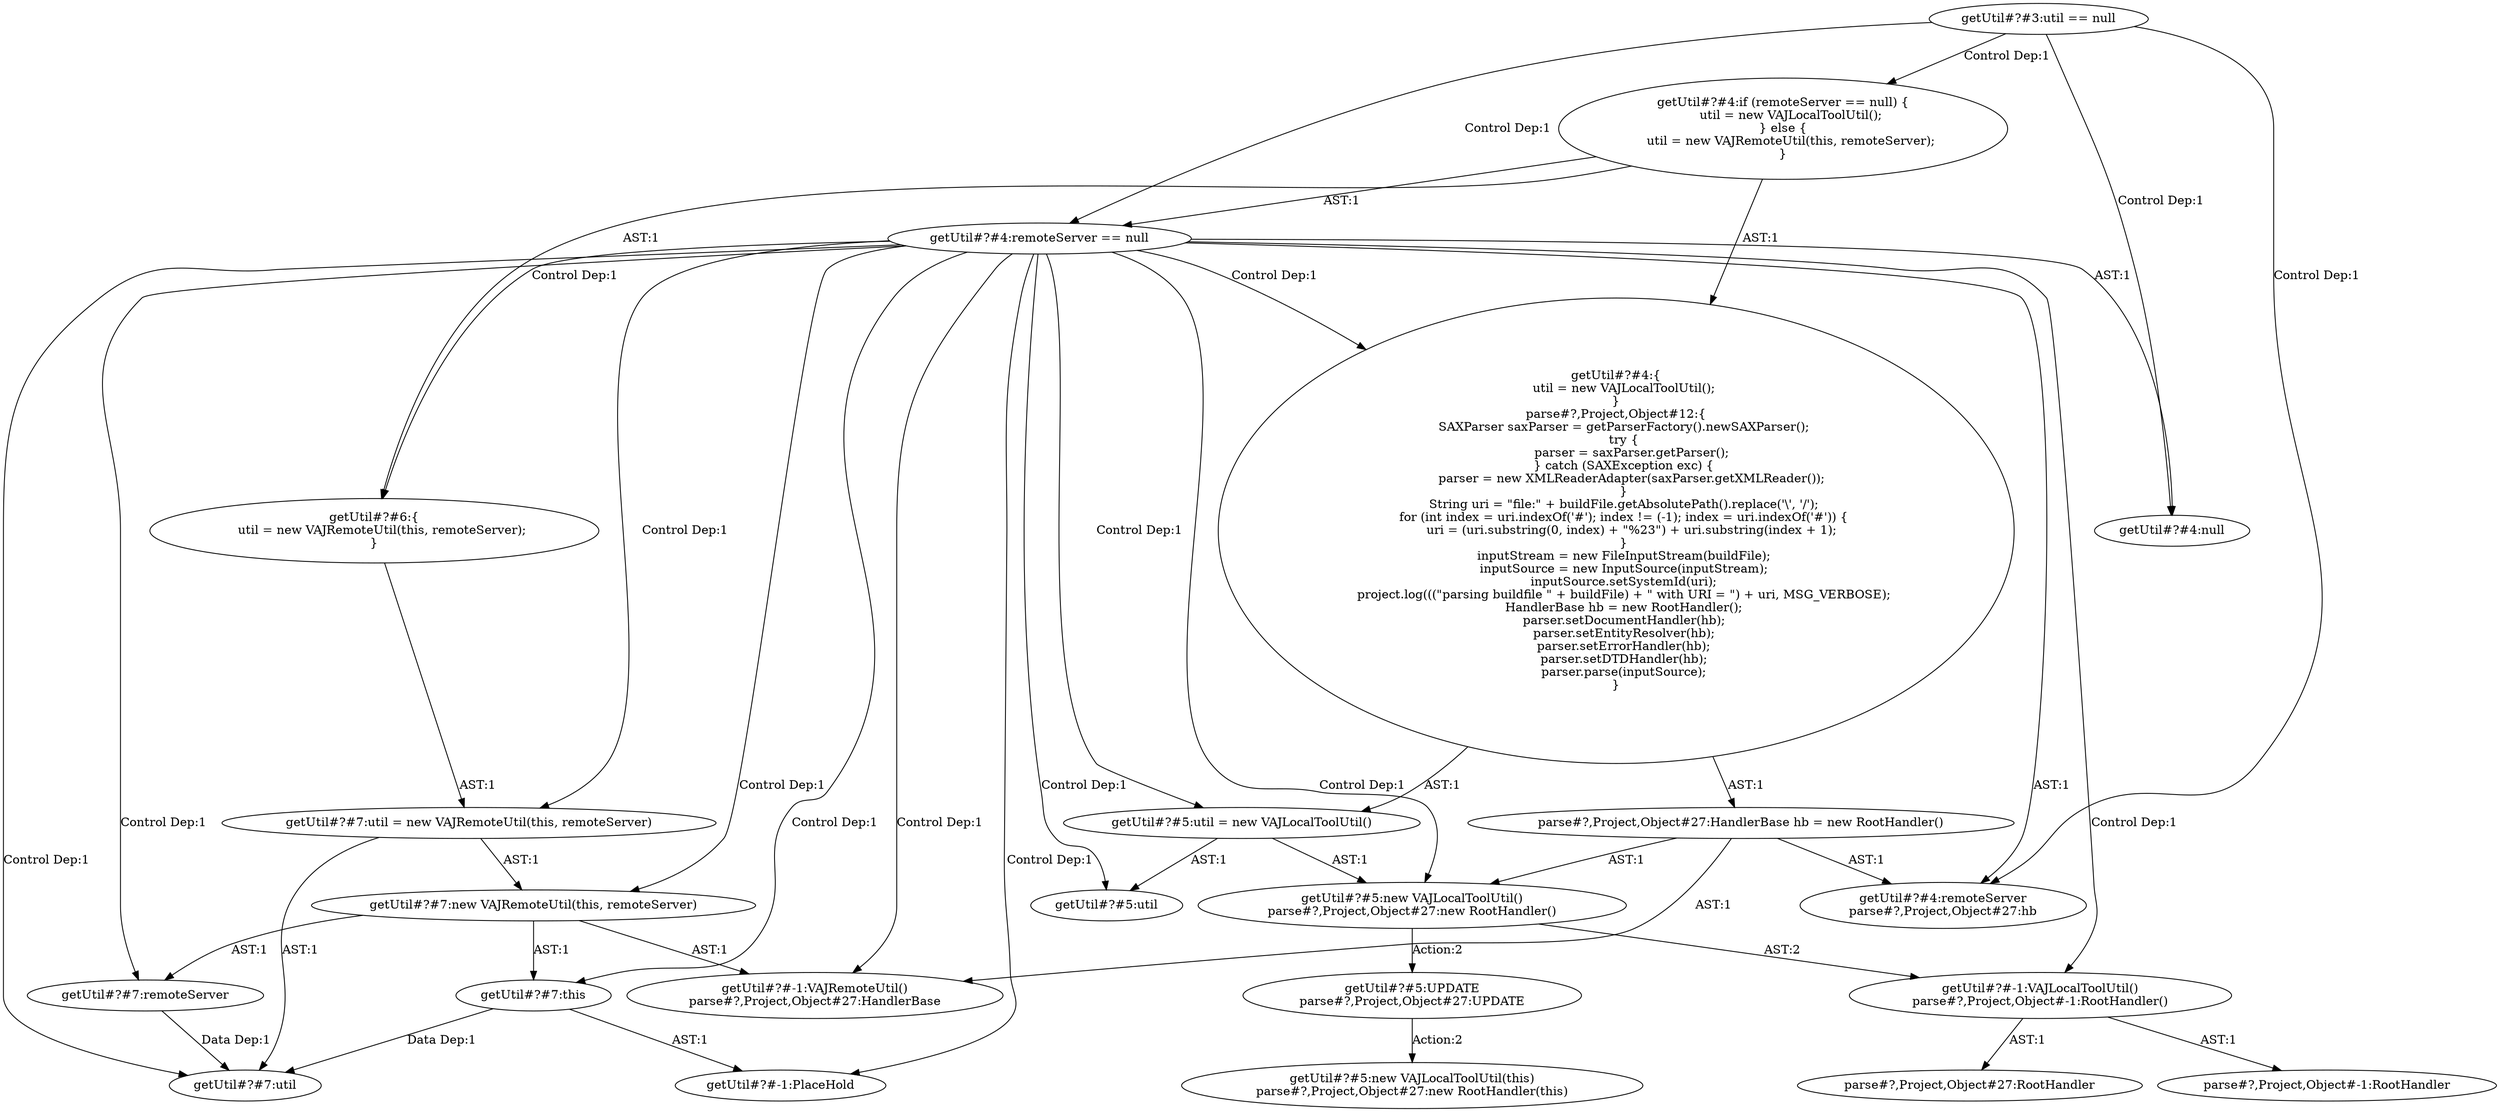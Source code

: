 digraph "Pattern" {
0 [label="getUtil#?#5:UPDATE
parse#?,Project,Object#27:UPDATE" shape=ellipse]
1 [label="getUtil#?#5:new VAJLocalToolUtil()
parse#?,Project,Object#27:new RootHandler()" shape=ellipse]
2 [label="getUtil#?#4:remoteServer == null" shape=ellipse]
3 [label="getUtil#?#3:util == null" shape=ellipse]
4 [label="getUtil#?#4:if (remoteServer == null) \{
    util = new VAJLocalToolUtil();
\} else \{
    util = new VAJRemoteUtil(this, remoteServer);
\}" shape=ellipse]
5 [label="getUtil#?#4:remoteServer
parse#?,Project,Object#27:hb" shape=ellipse]
6 [label="getUtil#?#4:null" shape=ellipse]
7 [label="getUtil#?#4:\{
    util = new VAJLocalToolUtil();
\}
parse#?,Project,Object#12:\{
    SAXParser saxParser = getParserFactory().newSAXParser();
    try \{
        parser = saxParser.getParser();
    \} catch (SAXException exc) \{
        parser = new XMLReaderAdapter(saxParser.getXMLReader());
    \}
    String uri = \"file:\" + buildFile.getAbsolutePath().replace('\\', '/');
    for (int index = uri.indexOf('#'); index != (-1); index = uri.indexOf('#')) \{
        uri = (uri.substring(0, index) + \"%23\") + uri.substring(index + 1);
    \}
    inputStream = new FileInputStream(buildFile);
    inputSource = new InputSource(inputStream);
    inputSource.setSystemId(uri);
    project.log(((\"parsing buildfile \" + buildFile) + \" with URI = \") + uri, MSG_VERBOSE);
    HandlerBase hb = new RootHandler();
    parser.setDocumentHandler(hb);
    parser.setEntityResolver(hb);
    parser.setErrorHandler(hb);
    parser.setDTDHandler(hb);
    parser.parse(inputSource);
\}" shape=ellipse]
8 [label="getUtil#?#5:util = new VAJLocalToolUtil()" shape=ellipse]
9 [label="getUtil#?#5:util" shape=ellipse]
10 [label="getUtil#?#-1:VAJLocalToolUtil()
parse#?,Project,Object#-1:RootHandler()" shape=ellipse]
11 [label="getUtil#?#6:\{
    util = new VAJRemoteUtil(this, remoteServer);
\}" shape=ellipse]
12 [label="getUtil#?#7:util = new VAJRemoteUtil(this, remoteServer)" shape=ellipse]
13 [label="getUtil#?#7:util" shape=ellipse]
14 [label="getUtil#?#7:new VAJRemoteUtil(this, remoteServer)" shape=ellipse]
15 [label="getUtil#?#-1:VAJRemoteUtil()
parse#?,Project,Object#27:HandlerBase" shape=ellipse]
16 [label="getUtil#?#7:this" shape=ellipse]
17 [label="getUtil#?#-1:PlaceHold" shape=ellipse]
18 [label="getUtil#?#7:remoteServer" shape=ellipse]
19 [label="getUtil#?#5:new VAJLocalToolUtil(this)
parse#?,Project,Object#27:new RootHandler(this)" shape=ellipse]
20 [label="parse#?,Project,Object#-1:RootHandler" shape=ellipse]
21 [label="parse#?,Project,Object#27:RootHandler" shape=ellipse]
22 [label="parse#?,Project,Object#27:HandlerBase hb = new RootHandler()" shape=ellipse]
0 -> 19 [label="Action:2"];
1 -> 0 [label="Action:2"];
1 -> 10 [label="AST:2"];
2 -> 1 [label="Control Dep:1"];
2 -> 5 [label="AST:1"];
2 -> 6 [label="AST:1"];
2 -> 7 [label="Control Dep:1"];
2 -> 8 [label="Control Dep:1"];
2 -> 9 [label="Control Dep:1"];
2 -> 10 [label="Control Dep:1"];
2 -> 11 [label="Control Dep:1"];
2 -> 12 [label="Control Dep:1"];
2 -> 13 [label="Control Dep:1"];
2 -> 14 [label="Control Dep:1"];
2 -> 15 [label="Control Dep:1"];
2 -> 16 [label="Control Dep:1"];
2 -> 17 [label="Control Dep:1"];
2 -> 18 [label="Control Dep:1"];
3 -> 2 [label="Control Dep:1"];
3 -> 4 [label="Control Dep:1"];
3 -> 5 [label="Control Dep:1"];
3 -> 6 [label="Control Dep:1"];
4 -> 2 [label="AST:1"];
4 -> 7 [label="AST:1"];
4 -> 11 [label="AST:1"];
7 -> 8 [label="AST:1"];
7 -> 22 [label="AST:1"];
8 -> 1 [label="AST:1"];
8 -> 9 [label="AST:1"];
10 -> 20 [label="AST:1"];
10 -> 21 [label="AST:1"];
11 -> 12 [label="AST:1"];
12 -> 13 [label="AST:1"];
12 -> 14 [label="AST:1"];
14 -> 15 [label="AST:1"];
14 -> 16 [label="AST:1"];
14 -> 18 [label="AST:1"];
16 -> 13 [label="Data Dep:1"];
16 -> 17 [label="AST:1"];
18 -> 13 [label="Data Dep:1"];
22 -> 5 [label="AST:1"];
22 -> 15 [label="AST:1"];
22 -> 1 [label="AST:1"];
}